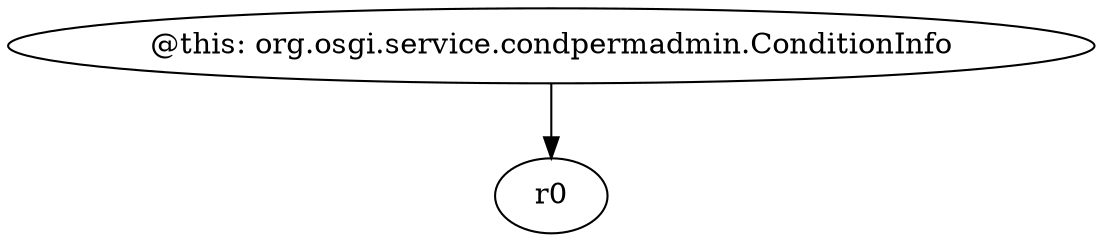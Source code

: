 digraph g {
0[label="@this: org.osgi.service.condpermadmin.ConditionInfo"]
1[label="r0"]
0->1[label=""]
}